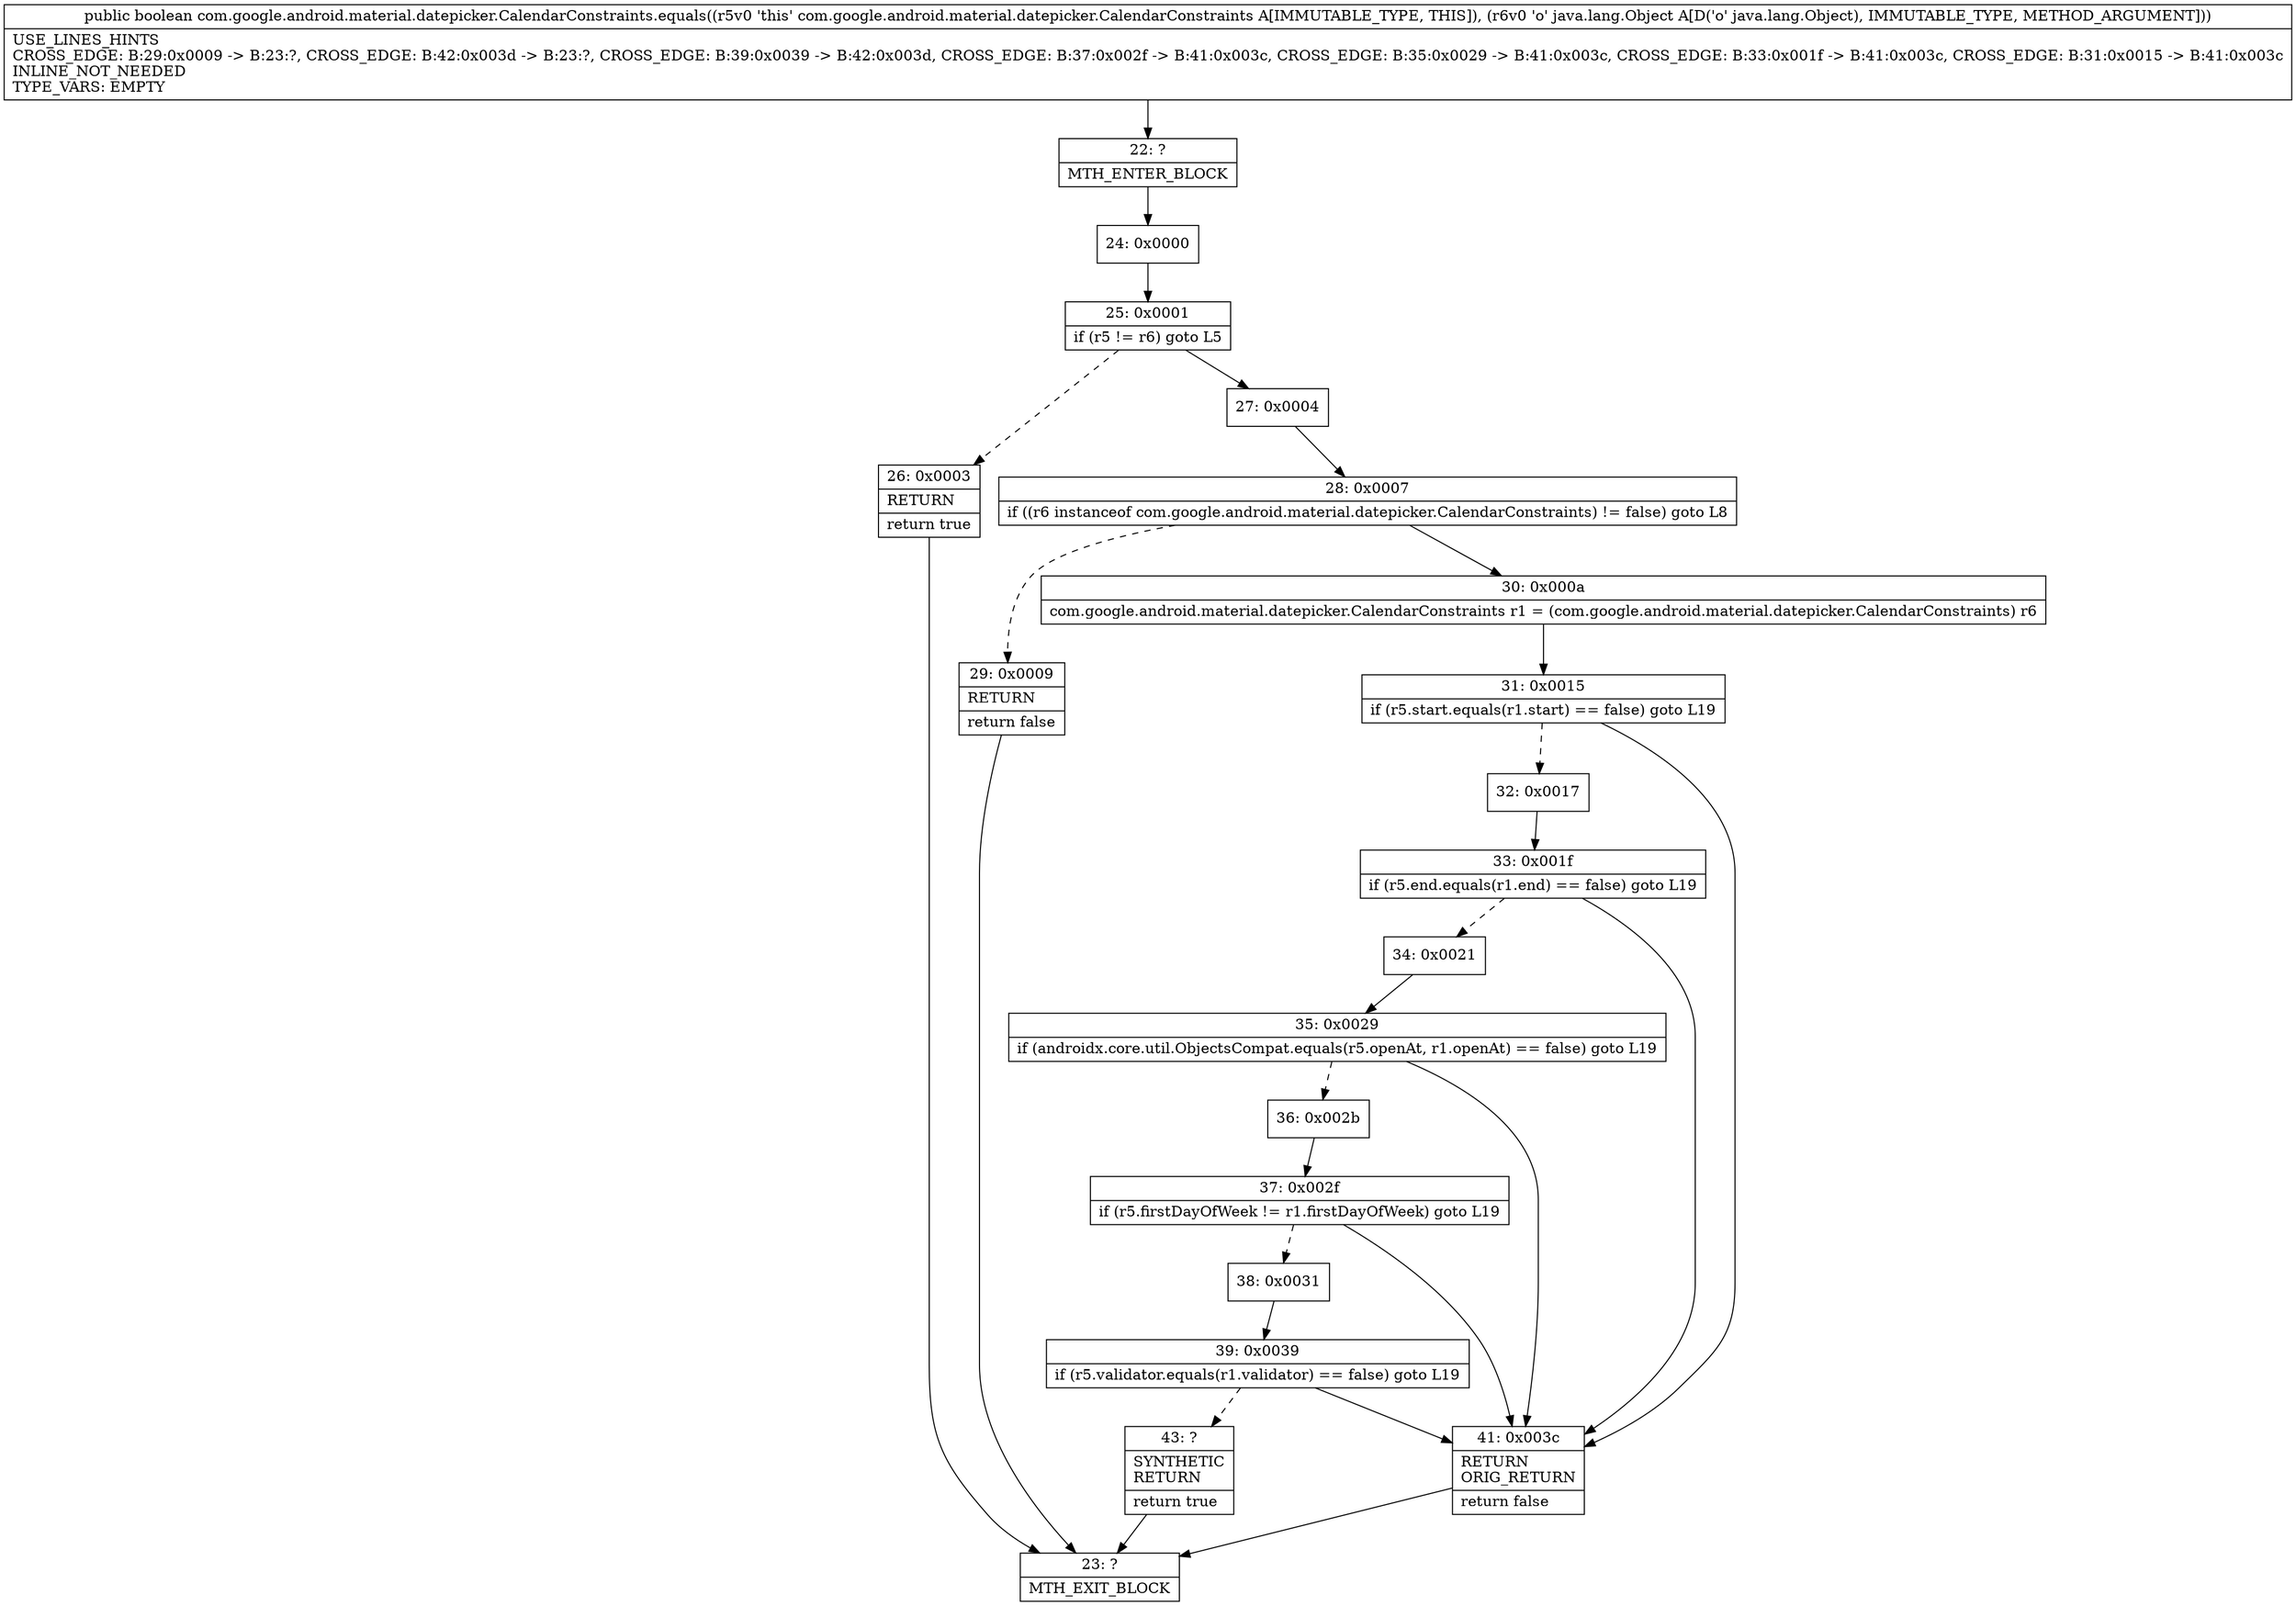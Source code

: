 digraph "CFG forcom.google.android.material.datepicker.CalendarConstraints.equals(Ljava\/lang\/Object;)Z" {
Node_22 [shape=record,label="{22\:\ ?|MTH_ENTER_BLOCK\l}"];
Node_24 [shape=record,label="{24\:\ 0x0000}"];
Node_25 [shape=record,label="{25\:\ 0x0001|if (r5 != r6) goto L5\l}"];
Node_26 [shape=record,label="{26\:\ 0x0003|RETURN\l|return true\l}"];
Node_23 [shape=record,label="{23\:\ ?|MTH_EXIT_BLOCK\l}"];
Node_27 [shape=record,label="{27\:\ 0x0004}"];
Node_28 [shape=record,label="{28\:\ 0x0007|if ((r6 instanceof com.google.android.material.datepicker.CalendarConstraints) != false) goto L8\l}"];
Node_29 [shape=record,label="{29\:\ 0x0009|RETURN\l|return false\l}"];
Node_30 [shape=record,label="{30\:\ 0x000a|com.google.android.material.datepicker.CalendarConstraints r1 = (com.google.android.material.datepicker.CalendarConstraints) r6\l}"];
Node_31 [shape=record,label="{31\:\ 0x0015|if (r5.start.equals(r1.start) == false) goto L19\l}"];
Node_32 [shape=record,label="{32\:\ 0x0017}"];
Node_33 [shape=record,label="{33\:\ 0x001f|if (r5.end.equals(r1.end) == false) goto L19\l}"];
Node_34 [shape=record,label="{34\:\ 0x0021}"];
Node_35 [shape=record,label="{35\:\ 0x0029|if (androidx.core.util.ObjectsCompat.equals(r5.openAt, r1.openAt) == false) goto L19\l}"];
Node_36 [shape=record,label="{36\:\ 0x002b}"];
Node_37 [shape=record,label="{37\:\ 0x002f|if (r5.firstDayOfWeek != r1.firstDayOfWeek) goto L19\l}"];
Node_38 [shape=record,label="{38\:\ 0x0031}"];
Node_39 [shape=record,label="{39\:\ 0x0039|if (r5.validator.equals(r1.validator) == false) goto L19\l}"];
Node_43 [shape=record,label="{43\:\ ?|SYNTHETIC\lRETURN\l|return true\l}"];
Node_41 [shape=record,label="{41\:\ 0x003c|RETURN\lORIG_RETURN\l|return false\l}"];
MethodNode[shape=record,label="{public boolean com.google.android.material.datepicker.CalendarConstraints.equals((r5v0 'this' com.google.android.material.datepicker.CalendarConstraints A[IMMUTABLE_TYPE, THIS]), (r6v0 'o' java.lang.Object A[D('o' java.lang.Object), IMMUTABLE_TYPE, METHOD_ARGUMENT]))  | USE_LINES_HINTS\lCROSS_EDGE: B:29:0x0009 \-\> B:23:?, CROSS_EDGE: B:42:0x003d \-\> B:23:?, CROSS_EDGE: B:39:0x0039 \-\> B:42:0x003d, CROSS_EDGE: B:37:0x002f \-\> B:41:0x003c, CROSS_EDGE: B:35:0x0029 \-\> B:41:0x003c, CROSS_EDGE: B:33:0x001f \-\> B:41:0x003c, CROSS_EDGE: B:31:0x0015 \-\> B:41:0x003c\lINLINE_NOT_NEEDED\lTYPE_VARS: EMPTY\l}"];
MethodNode -> Node_22;Node_22 -> Node_24;
Node_24 -> Node_25;
Node_25 -> Node_26[style=dashed];
Node_25 -> Node_27;
Node_26 -> Node_23;
Node_27 -> Node_28;
Node_28 -> Node_29[style=dashed];
Node_28 -> Node_30;
Node_29 -> Node_23;
Node_30 -> Node_31;
Node_31 -> Node_32[style=dashed];
Node_31 -> Node_41;
Node_32 -> Node_33;
Node_33 -> Node_34[style=dashed];
Node_33 -> Node_41;
Node_34 -> Node_35;
Node_35 -> Node_36[style=dashed];
Node_35 -> Node_41;
Node_36 -> Node_37;
Node_37 -> Node_38[style=dashed];
Node_37 -> Node_41;
Node_38 -> Node_39;
Node_39 -> Node_41;
Node_39 -> Node_43[style=dashed];
Node_43 -> Node_23;
Node_41 -> Node_23;
}

